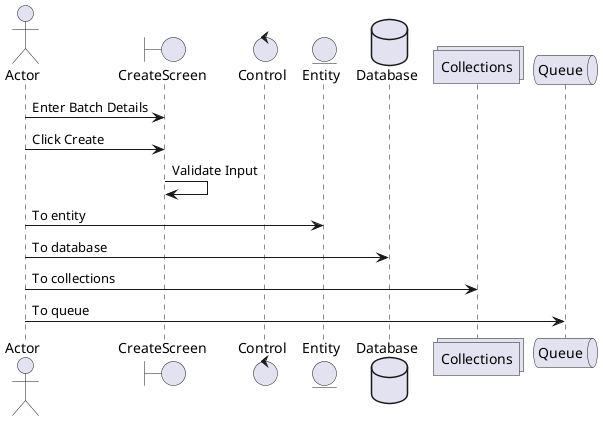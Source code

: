 @startuml

actor       Actor           as Foo1
boundary    CreateScreen    as Foo2
control     Control         as Foo3
entity      Entity          as Foo4
database    Database        as Foo5
collections Collections     as Foo6
queue       Queue           as Foo7

Foo1 -> Foo2 : Enter Batch Details 
Foo1 -> Foo2 : Click Create
Foo2 -> Foo2 : Validate Input
Foo1 -> Foo4 : To entity
Foo1 -> Foo5 : To database
Foo1 -> Foo6 : To collections
Foo1 -> Foo7: To queue

@enduml